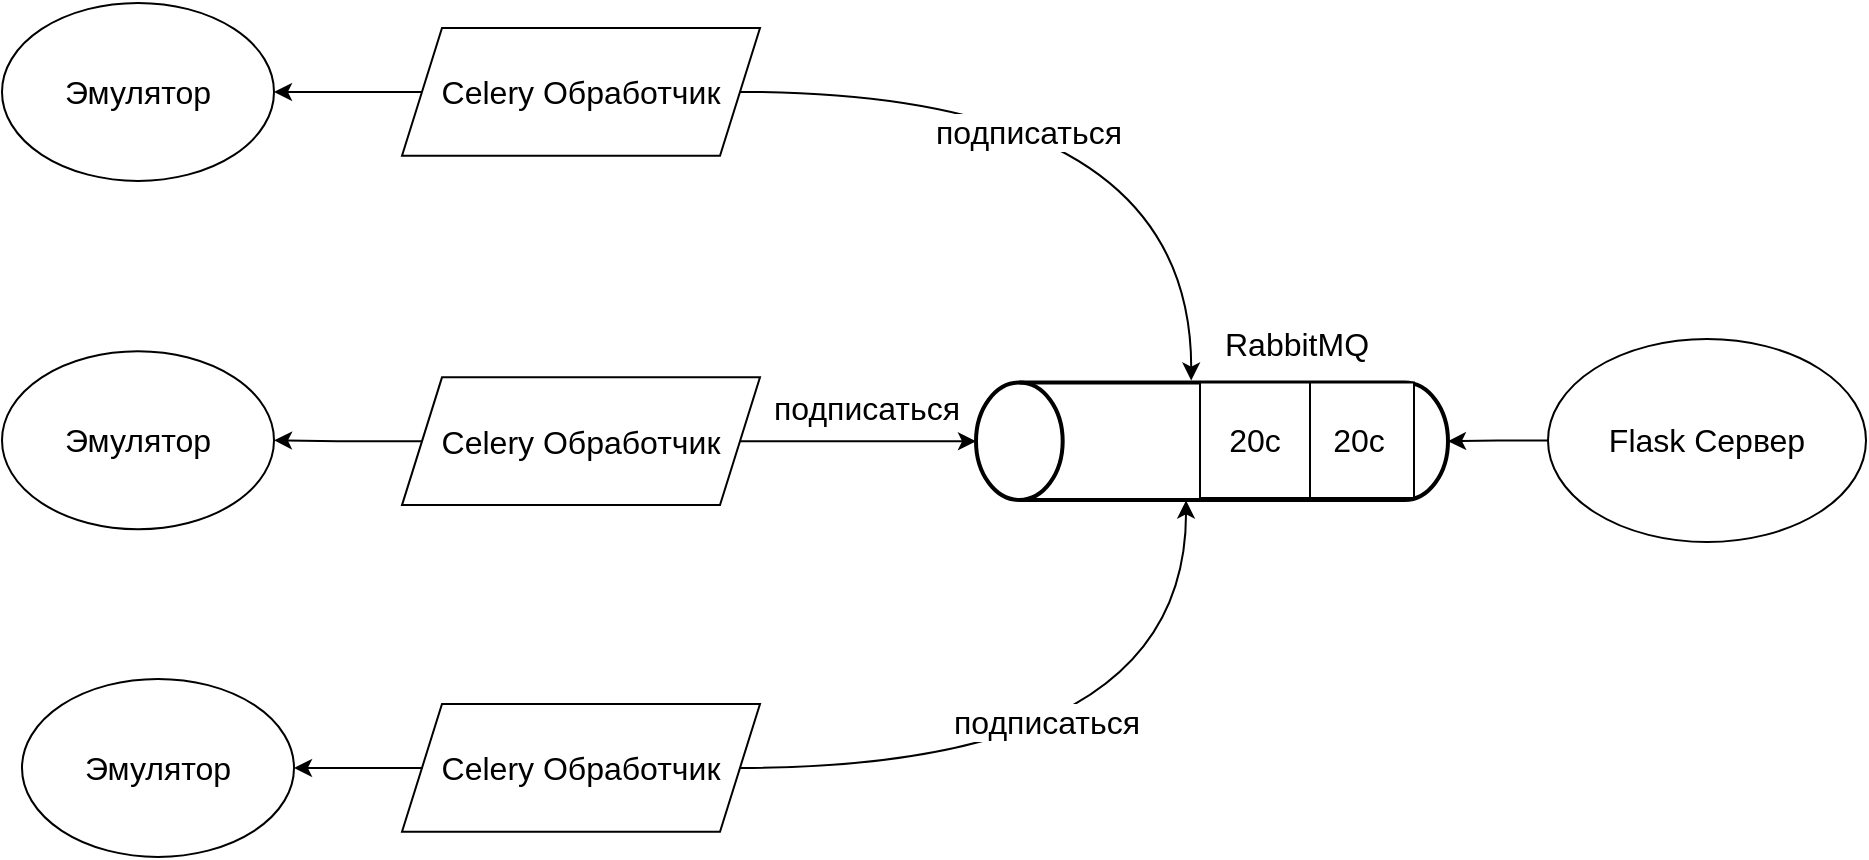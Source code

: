 <mxfile version="27.0.9">
  <diagram name="Page-1" id="ckHdrbjYKrRoPWDKsY7T">
    <mxGraphModel dx="2024" dy="849" grid="0" gridSize="10" guides="1" tooltips="1" connect="1" arrows="1" fold="1" page="1" pageScale="1" pageWidth="850" pageHeight="1100" background="none" math="0" shadow="0">
      <root>
        <mxCell id="0" />
        <mxCell id="1" parent="0" />
        <mxCell id="u6RmKrZkn0n1-rbqsSxz-1" value="Flask Сервер" style="ellipse;whiteSpace=wrap;html=1;fontSize=16;" vertex="1" parent="1">
          <mxGeometry x="487" y="216.5" width="159" height="101.5" as="geometry" />
        </mxCell>
        <mxCell id="u6RmKrZkn0n1-rbqsSxz-9" style="edgeStyle=orthogonalEdgeStyle;rounded=0;orthogonalLoop=1;jettySize=auto;html=1;entryX=1;entryY=0.5;entryDx=0;entryDy=0;entryPerimeter=0;fontSize=16;" edge="1" parent="1" source="u6RmKrZkn0n1-rbqsSxz-6" target="u6RmKrZkn0n1-rbqsSxz-2">
          <mxGeometry relative="1" as="geometry">
            <mxPoint x="132" y="301" as="sourcePoint" />
          </mxGeometry>
        </mxCell>
        <mxCell id="u6RmKrZkn0n1-rbqsSxz-2" value="" style="strokeWidth=2;html=1;shape=mxgraph.flowchart.direct_data;whiteSpace=wrap;rotation=-180;fontSize=16;" vertex="1" parent="1">
          <mxGeometry x="201" y="238.25" width="236" height="58.75" as="geometry" />
        </mxCell>
        <mxCell id="u6RmKrZkn0n1-rbqsSxz-3" value="20с" style="rounded=0;whiteSpace=wrap;html=1;fontSize=16;" vertex="1" parent="1">
          <mxGeometry x="365" y="238.25" width="55" height="57.75" as="geometry" />
        </mxCell>
        <mxCell id="u6RmKrZkn0n1-rbqsSxz-4" style="edgeStyle=orthogonalEdgeStyle;rounded=0;orthogonalLoop=1;jettySize=auto;html=1;entryX=0;entryY=0.5;entryDx=0;entryDy=0;entryPerimeter=0;fontSize=16;" edge="1" parent="1" source="u6RmKrZkn0n1-rbqsSxz-1" target="u6RmKrZkn0n1-rbqsSxz-2">
          <mxGeometry relative="1" as="geometry" />
        </mxCell>
        <mxCell id="u6RmKrZkn0n1-rbqsSxz-5" value="RabbitMQ" style="text;html=1;align=center;verticalAlign=middle;resizable=0;points=[];autosize=1;strokeColor=none;fillColor=none;strokeWidth=3;fontSize=16;labelBackgroundColor=default;" vertex="1" parent="1">
          <mxGeometry x="316" y="203" width="90" height="31" as="geometry" />
        </mxCell>
        <mxCell id="u6RmKrZkn0n1-rbqsSxz-13" style="edgeStyle=orthogonalEdgeStyle;rounded=0;orthogonalLoop=1;jettySize=auto;html=1;entryX=1;entryY=0.5;entryDx=0;entryDy=0;fontSize=16;" edge="1" parent="1" source="u6RmKrZkn0n1-rbqsSxz-6" target="u6RmKrZkn0n1-rbqsSxz-12">
          <mxGeometry relative="1" as="geometry" />
        </mxCell>
        <mxCell id="u6RmKrZkn0n1-rbqsSxz-6" value="Celery Обработчик" style="shape=parallelogram;perimeter=parallelogramPerimeter;whiteSpace=wrap;html=1;fixedSize=1;fontSize=16;" vertex="1" parent="1">
          <mxGeometry x="-86" y="235.68" width="179" height="63.88" as="geometry" />
        </mxCell>
        <mxCell id="u6RmKrZkn0n1-rbqsSxz-10" value="подписаться" style="text;html=1;align=center;verticalAlign=middle;resizable=0;points=[];autosize=1;strokeColor=none;fillColor=none;fontSize=16;" vertex="1" parent="1">
          <mxGeometry x="90" y="235.68" width="111" height="31" as="geometry" />
        </mxCell>
        <mxCell id="u6RmKrZkn0n1-rbqsSxz-12" value="Эмулятор" style="ellipse;whiteSpace=wrap;html=1;fontSize=16;" vertex="1" parent="1">
          <mxGeometry x="-286" y="222.62" width="136" height="89" as="geometry" />
        </mxCell>
        <mxCell id="u6RmKrZkn0n1-rbqsSxz-14" value="20с" style="rounded=0;whiteSpace=wrap;html=1;fontSize=16;" vertex="1" parent="1">
          <mxGeometry x="313" y="238.25" width="55" height="57.75" as="geometry" />
        </mxCell>
        <mxCell id="u6RmKrZkn0n1-rbqsSxz-26" style="edgeStyle=orthogonalEdgeStyle;rounded=0;orthogonalLoop=1;jettySize=auto;html=1;entryX=1;entryY=0.5;entryDx=0;entryDy=0;" edge="1" parent="1" source="u6RmKrZkn0n1-rbqsSxz-15" target="u6RmKrZkn0n1-rbqsSxz-24">
          <mxGeometry relative="1" as="geometry" />
        </mxCell>
        <mxCell id="u6RmKrZkn0n1-rbqsSxz-15" value="Celery Обработчик" style="shape=parallelogram;perimeter=parallelogramPerimeter;whiteSpace=wrap;html=1;fixedSize=1;fontSize=16;" vertex="1" parent="1">
          <mxGeometry x="-86" y="399" width="179" height="63.88" as="geometry" />
        </mxCell>
        <mxCell id="u6RmKrZkn0n1-rbqsSxz-25" style="edgeStyle=orthogonalEdgeStyle;rounded=0;orthogonalLoop=1;jettySize=auto;html=1;entryX=1;entryY=0.5;entryDx=0;entryDy=0;" edge="1" parent="1" source="u6RmKrZkn0n1-rbqsSxz-16" target="u6RmKrZkn0n1-rbqsSxz-23">
          <mxGeometry relative="1" as="geometry" />
        </mxCell>
        <mxCell id="u6RmKrZkn0n1-rbqsSxz-16" value="Celery Обработчик" style="shape=parallelogram;perimeter=parallelogramPerimeter;whiteSpace=wrap;html=1;fixedSize=1;fontSize=16;" vertex="1" parent="1">
          <mxGeometry x="-86" y="61" width="179" height="63.88" as="geometry" />
        </mxCell>
        <mxCell id="u6RmKrZkn0n1-rbqsSxz-17" style="edgeStyle=orthogonalEdgeStyle;rounded=0;orthogonalLoop=1;jettySize=auto;html=1;entryX=0.555;entryY=-0.004;entryDx=0;entryDy=0;entryPerimeter=0;curved=1;" edge="1" parent="1" source="u6RmKrZkn0n1-rbqsSxz-15" target="u6RmKrZkn0n1-rbqsSxz-2">
          <mxGeometry relative="1" as="geometry" />
        </mxCell>
        <mxCell id="u6RmKrZkn0n1-rbqsSxz-22" value="&lt;span style=&quot;&quot;&gt;подписаться&lt;/span&gt;" style="edgeLabel;html=1;align=center;verticalAlign=middle;resizable=0;points=[];fontSize=16;labelBackgroundColor=default;" vertex="1" connectable="0" parent="u6RmKrZkn0n1-rbqsSxz-17">
          <mxGeometry x="-0.086" y="26" relative="1" as="geometry">
            <mxPoint x="-10" y="3" as="offset" />
          </mxGeometry>
        </mxCell>
        <mxCell id="u6RmKrZkn0n1-rbqsSxz-18" style="edgeStyle=orthogonalEdgeStyle;rounded=0;orthogonalLoop=1;jettySize=auto;html=1;entryX=0.544;entryY=1.017;entryDx=0;entryDy=0;entryPerimeter=0;curved=1;" edge="1" parent="1" source="u6RmKrZkn0n1-rbqsSxz-16" target="u6RmKrZkn0n1-rbqsSxz-2">
          <mxGeometry relative="1" as="geometry" />
        </mxCell>
        <mxCell id="u6RmKrZkn0n1-rbqsSxz-21" value="&lt;span style=&quot;&quot;&gt;подписаться&lt;/span&gt;" style="edgeLabel;html=1;align=center;verticalAlign=middle;resizable=0;points=[];fontSize=16;labelBackgroundColor=default;" vertex="1" connectable="0" parent="u6RmKrZkn0n1-rbqsSxz-18">
          <mxGeometry x="-0.226" y="-20" relative="1" as="geometry">
            <mxPoint x="1" as="offset" />
          </mxGeometry>
        </mxCell>
        <mxCell id="u6RmKrZkn0n1-rbqsSxz-23" value="Эмулятор" style="ellipse;whiteSpace=wrap;html=1;fontSize=16;" vertex="1" parent="1">
          <mxGeometry x="-286" y="48.44" width="136" height="89" as="geometry" />
        </mxCell>
        <mxCell id="u6RmKrZkn0n1-rbqsSxz-24" value="Эмулятор" style="ellipse;whiteSpace=wrap;html=1;fontSize=16;" vertex="1" parent="1">
          <mxGeometry x="-276" y="386.44" width="136" height="89" as="geometry" />
        </mxCell>
      </root>
    </mxGraphModel>
  </diagram>
</mxfile>
